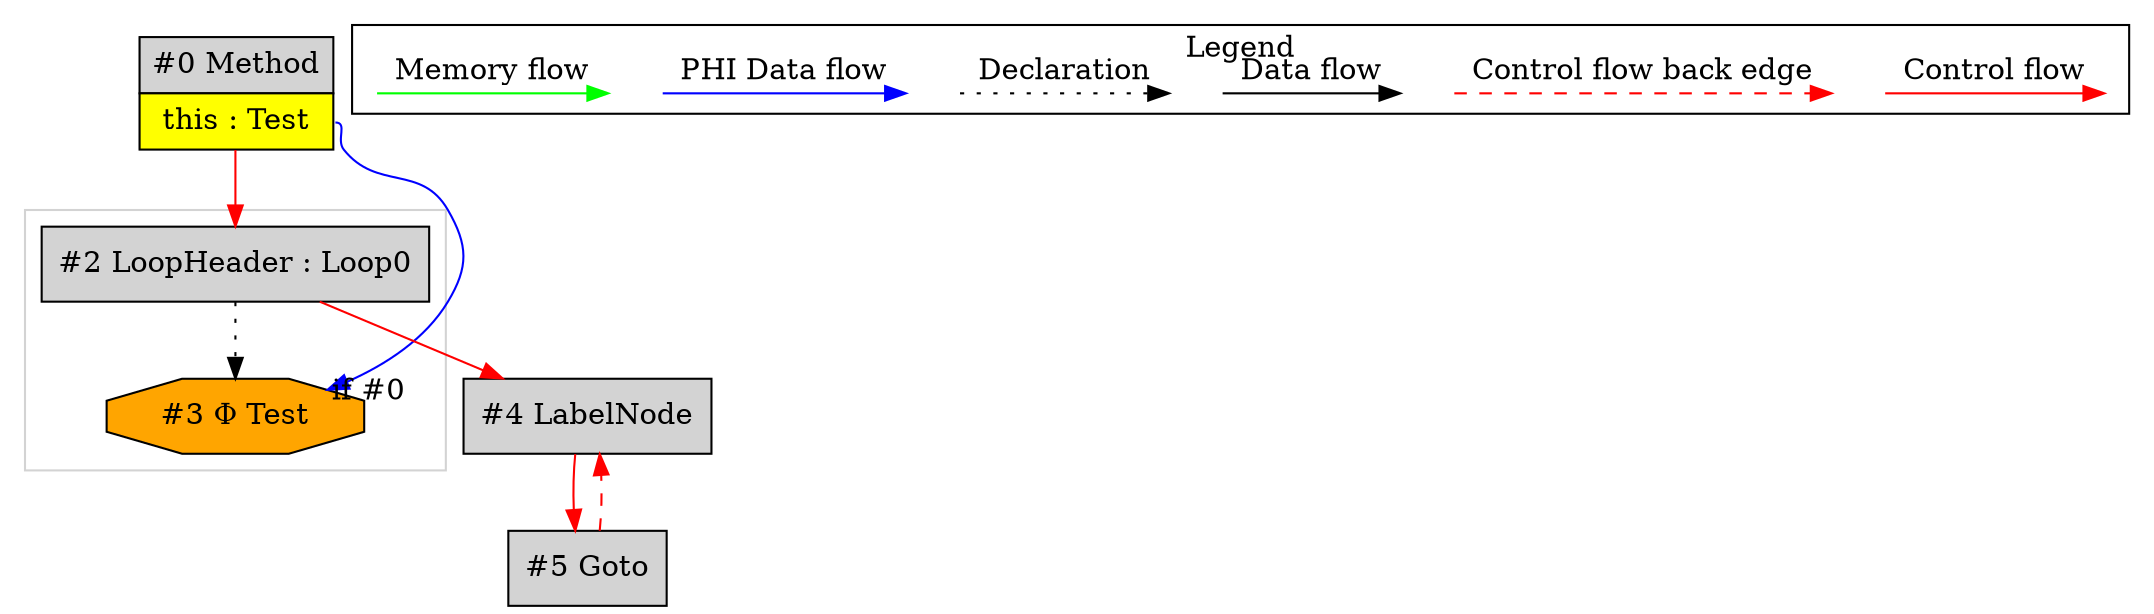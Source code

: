 digraph {
 ordering="in";
 node0[margin="0", label=<<table border="0" cellborder="1" cellspacing="0" cellpadding="5"><tr><td colspan="1">#0 Method</td></tr><tr><td port="prj1" bgcolor="yellow">this : Test</td></tr></table>>,shape=none, fillcolor=lightgrey, style=filled];
 node2[label="#2 LoopHeader : Loop0",shape=box, fillcolor=lightgrey, style=filled];
 node0 -> node2[labeldistance=2, color=red, fontcolor=red];
 node3[label="#3 Φ Test",shape=octagon, fillcolor=orange, style=filled];
 node2 -> node3[style=dotted];
 node0:prj1 -> node3[headlabel="if #0", labeldistance=2, color=blue, constraint=false];
 node4[label="#4 LabelNode",shape=box, fillcolor=lightgrey, style=filled];
 node2 -> node4[labeldistance=2, color=red, fontcolor=red];
 node5 -> node4[labeldistance=2, color=red, fontcolor=red, style=dashed];
 node5[label="#5 Goto",shape=box, fillcolor=lightgrey, style=filled];
 node4 -> node5[labeldistance=2, color=red, fontcolor=red];
 subgraph cluster_0 {
  color=lightgray;
  node2;
  node3;
 }
 subgraph cluster_000 {
  label = "Legend";
  node [shape=point]
  {
   rank=same;
   c0 [style = invis];
   c1 [style = invis];
   c2 [style = invis];
   c3 [style = invis];
   d0 [style = invis];
   d1 [style = invis];
   d2 [style = invis];
   d3 [style = invis];
   d4 [style = invis];
   d5 [style = invis];
   d6 [style = invis];
   d7 [style = invis];
  }
  c0 -> c1 [label="Control flow", style=solid, color=red]
  c2 -> c3 [label="Control flow back edge", style=dashed, color=red]
  d0 -> d1 [label="Data flow"]
  d2 -> d3 [label="Declaration", style=dotted]
  d4 -> d5 [label="PHI Data flow", color=blue]
  d6 -> d7 [label="Memory flow", color=green]
 }

}
